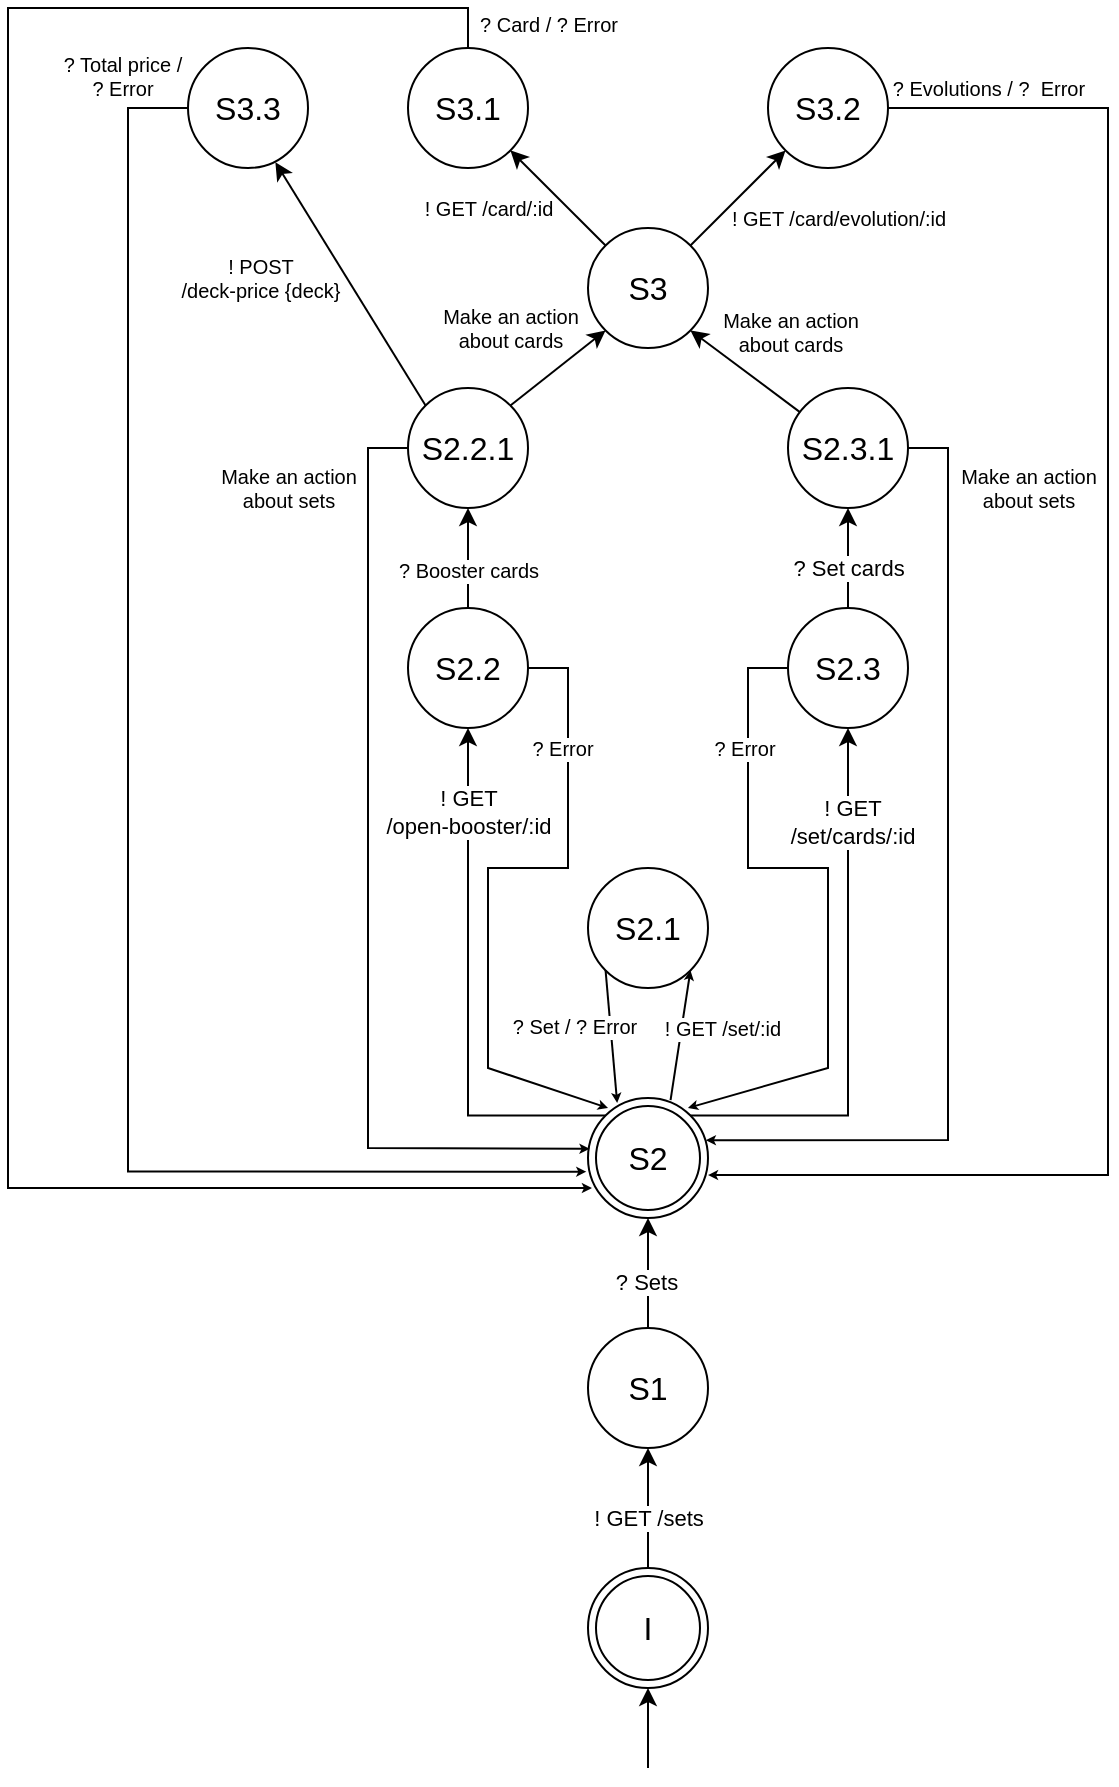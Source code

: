 <mxfile version="22.1.2" type="device">
  <diagram name="Page-1" id="J8fZc90PBT1qO0DWgf4Q">
    <mxGraphModel dx="1195" dy="809" grid="1" gridSize="10" guides="1" tooltips="1" connect="1" arrows="1" fold="1" page="1" pageScale="1" pageWidth="827" pageHeight="1169" math="0" shadow="0">
      <root>
        <mxCell id="0" />
        <mxCell id="1" parent="0" />
        <mxCell id="WSWHWqj17P2bj2SfIeIW-4" style="edgeStyle=orthogonalEdgeStyle;rounded=0;orthogonalLoop=1;jettySize=auto;html=1;" edge="1" parent="1" source="WSWHWqj17P2bj2SfIeIW-2" target="WSWHWqj17P2bj2SfIeIW-3">
          <mxGeometry relative="1" as="geometry" />
        </mxCell>
        <mxCell id="WSWHWqj17P2bj2SfIeIW-5" value="! GET /sets" style="edgeLabel;html=1;align=center;verticalAlign=middle;resizable=0;points=[];" vertex="1" connectable="0" parent="WSWHWqj17P2bj2SfIeIW-4">
          <mxGeometry x="0.02" relative="1" as="geometry">
            <mxPoint y="5" as="offset" />
          </mxGeometry>
        </mxCell>
        <mxCell id="WSWHWqj17P2bj2SfIeIW-2" value="I" style="ellipse;shape=doubleEllipse;whiteSpace=wrap;html=1;aspect=fixed;fontSize=16;" vertex="1" parent="1">
          <mxGeometry x="660" y="790" width="60" height="60" as="geometry" />
        </mxCell>
        <mxCell id="WSWHWqj17P2bj2SfIeIW-12" value="" style="edgeStyle=orthogonalEdgeStyle;rounded=0;orthogonalLoop=1;jettySize=auto;html=1;" edge="1" parent="1" source="WSWHWqj17P2bj2SfIeIW-3" target="WSWHWqj17P2bj2SfIeIW-10">
          <mxGeometry relative="1" as="geometry" />
        </mxCell>
        <mxCell id="WSWHWqj17P2bj2SfIeIW-13" value="? Sets" style="edgeLabel;html=1;align=center;verticalAlign=middle;resizable=0;points=[];labelBackgroundColor=default;" vertex="1" connectable="0" parent="WSWHWqj17P2bj2SfIeIW-12">
          <mxGeometry x="0.103" y="-1" relative="1" as="geometry">
            <mxPoint x="-2" y="7" as="offset" />
          </mxGeometry>
        </mxCell>
        <mxCell id="WSWHWqj17P2bj2SfIeIW-3" value="S1" style="ellipse;whiteSpace=wrap;html=1;aspect=fixed;fontSize=16;" vertex="1" parent="1">
          <mxGeometry x="660" y="670" width="60" height="60" as="geometry" />
        </mxCell>
        <mxCell id="WSWHWqj17P2bj2SfIeIW-9" value="S2.1" style="ellipse;whiteSpace=wrap;html=1;aspect=fixed;fontSize=16;" vertex="1" parent="1">
          <mxGeometry x="660" y="440" width="60" height="60" as="geometry" />
        </mxCell>
        <mxCell id="WSWHWqj17P2bj2SfIeIW-17" value="" style="edgeStyle=orthogonalEdgeStyle;rounded=0;orthogonalLoop=1;jettySize=auto;html=1;exitX=0;exitY=0;exitDx=0;exitDy=0;entryX=0.5;entryY=1;entryDx=0;entryDy=0;" edge="1" parent="1" source="WSWHWqj17P2bj2SfIeIW-10" target="WSWHWqj17P2bj2SfIeIW-16">
          <mxGeometry relative="1" as="geometry">
            <mxPoint x="660" y="555" as="sourcePoint" />
            <mxPoint x="590" y="350" as="targetPoint" />
          </mxGeometry>
        </mxCell>
        <mxCell id="WSWHWqj17P2bj2SfIeIW-18" value="! GET&lt;br&gt;/open-booster/:id" style="edgeLabel;html=1;align=center;verticalAlign=middle;resizable=0;points=[];" vertex="1" connectable="0" parent="WSWHWqj17P2bj2SfIeIW-17">
          <mxGeometry x="-0.289" y="3" relative="1" as="geometry">
            <mxPoint x="3" y="-127" as="offset" />
          </mxGeometry>
        </mxCell>
        <mxCell id="WSWHWqj17P2bj2SfIeIW-20" style="edgeStyle=orthogonalEdgeStyle;rounded=0;orthogonalLoop=1;jettySize=auto;html=1;entryX=0.5;entryY=1;entryDx=0;entryDy=0;exitX=1;exitY=0;exitDx=0;exitDy=0;" edge="1" parent="1" source="WSWHWqj17P2bj2SfIeIW-10" target="WSWHWqj17P2bj2SfIeIW-19">
          <mxGeometry relative="1" as="geometry" />
        </mxCell>
        <mxCell id="WSWHWqj17P2bj2SfIeIW-21" value="! GET &lt;br&gt;/set/cards/:id" style="edgeLabel;html=1;align=center;verticalAlign=middle;resizable=0;points=[];" vertex="1" connectable="0" parent="WSWHWqj17P2bj2SfIeIW-20">
          <mxGeometry x="-0.2" y="-1" relative="1" as="geometry">
            <mxPoint x="1" y="-117" as="offset" />
          </mxGeometry>
        </mxCell>
        <mxCell id="WSWHWqj17P2bj2SfIeIW-10" value="S2" style="ellipse;shape=doubleEllipse;whiteSpace=wrap;html=1;aspect=fixed;fontSize=16;" vertex="1" parent="1">
          <mxGeometry x="660" y="555" width="60" height="60" as="geometry" />
        </mxCell>
        <mxCell id="WSWHWqj17P2bj2SfIeIW-11" value="" style="endArrow=classic;html=1;rounded=0;entryX=0.5;entryY=1;entryDx=0;entryDy=0;" edge="1" parent="1" target="WSWHWqj17P2bj2SfIeIW-2">
          <mxGeometry width="50" height="50" relative="1" as="geometry">
            <mxPoint x="690" y="890" as="sourcePoint" />
            <mxPoint x="400" y="580" as="targetPoint" />
          </mxGeometry>
        </mxCell>
        <mxCell id="WSWHWqj17P2bj2SfIeIW-38" style="edgeStyle=orthogonalEdgeStyle;rounded=0;orthogonalLoop=1;jettySize=auto;html=1;" edge="1" parent="1" source="WSWHWqj17P2bj2SfIeIW-16" target="WSWHWqj17P2bj2SfIeIW-37">
          <mxGeometry relative="1" as="geometry" />
        </mxCell>
        <mxCell id="WSWHWqj17P2bj2SfIeIW-39" value="? Booster cards" style="edgeLabel;html=1;align=center;verticalAlign=middle;resizable=0;points=[];fontSize=10;" vertex="1" connectable="0" parent="WSWHWqj17P2bj2SfIeIW-38">
          <mxGeometry x="0.103" y="-3" relative="1" as="geometry">
            <mxPoint x="-3" y="8" as="offset" />
          </mxGeometry>
        </mxCell>
        <mxCell id="WSWHWqj17P2bj2SfIeIW-16" value="S2.2" style="ellipse;whiteSpace=wrap;html=1;aspect=fixed;fontSize=16;" vertex="1" parent="1">
          <mxGeometry x="570" y="310" width="60" height="60" as="geometry" />
        </mxCell>
        <mxCell id="WSWHWqj17P2bj2SfIeIW-44" style="edgeStyle=orthogonalEdgeStyle;rounded=0;orthogonalLoop=1;jettySize=auto;html=1;entryX=0.5;entryY=1;entryDx=0;entryDy=0;" edge="1" parent="1" source="WSWHWqj17P2bj2SfIeIW-19" target="WSWHWqj17P2bj2SfIeIW-40">
          <mxGeometry relative="1" as="geometry" />
        </mxCell>
        <mxCell id="WSWHWqj17P2bj2SfIeIW-45" value="? Set cards" style="edgeLabel;html=1;align=center;verticalAlign=middle;resizable=0;points=[];" vertex="1" connectable="0" parent="WSWHWqj17P2bj2SfIeIW-44">
          <mxGeometry x="0.209" relative="1" as="geometry">
            <mxPoint y="10" as="offset" />
          </mxGeometry>
        </mxCell>
        <mxCell id="WSWHWqj17P2bj2SfIeIW-19" value="S2.3" style="ellipse;whiteSpace=wrap;html=1;aspect=fixed;fontSize=16;" vertex="1" parent="1">
          <mxGeometry x="760" y="310" width="60" height="60" as="geometry" />
        </mxCell>
        <mxCell id="WSWHWqj17P2bj2SfIeIW-26" value="S3.2" style="ellipse;whiteSpace=wrap;html=1;aspect=fixed;fontSize=16;" vertex="1" parent="1">
          <mxGeometry x="750" y="30" width="60" height="60" as="geometry" />
        </mxCell>
        <mxCell id="WSWHWqj17P2bj2SfIeIW-27" value="S3.1" style="ellipse;whiteSpace=wrap;html=1;aspect=fixed;fontSize=16;" vertex="1" parent="1">
          <mxGeometry x="570" y="30" width="60" height="60" as="geometry" />
        </mxCell>
        <mxCell id="WSWHWqj17P2bj2SfIeIW-28" value="S3.3" style="ellipse;whiteSpace=wrap;html=1;aspect=fixed;fontSize=16;" vertex="1" parent="1">
          <mxGeometry x="460" y="30" width="60" height="60" as="geometry" />
        </mxCell>
        <mxCell id="WSWHWqj17P2bj2SfIeIW-37" value="S2.2.1" style="ellipse;whiteSpace=wrap;html=1;aspect=fixed;fontSize=16;" vertex="1" parent="1">
          <mxGeometry x="570" y="200" width="60" height="60" as="geometry" />
        </mxCell>
        <mxCell id="WSWHWqj17P2bj2SfIeIW-40" value="S2.3.1" style="ellipse;whiteSpace=wrap;html=1;aspect=fixed;fontSize=16;" vertex="1" parent="1">
          <mxGeometry x="760" y="200" width="60" height="60" as="geometry" />
        </mxCell>
        <mxCell id="WSWHWqj17P2bj2SfIeIW-46" value="" style="endArrow=classic;html=1;rounded=0;endSize=2;exitX=1;exitY=0.5;exitDx=0;exitDy=0;entryX=0.167;entryY=0.083;entryDx=0;entryDy=0;entryPerimeter=0;" edge="1" parent="1" source="WSWHWqj17P2bj2SfIeIW-16" target="WSWHWqj17P2bj2SfIeIW-10">
          <mxGeometry width="50" height="50" relative="1" as="geometry">
            <mxPoint x="590" y="420" as="sourcePoint" />
            <mxPoint x="640" y="370" as="targetPoint" />
            <Array as="points">
              <mxPoint x="650" y="340" />
              <mxPoint x="650" y="440" />
              <mxPoint x="610" y="440" />
              <mxPoint x="610" y="540" />
            </Array>
          </mxGeometry>
        </mxCell>
        <mxCell id="WSWHWqj17P2bj2SfIeIW-49" value="? Error" style="edgeLabel;html=1;align=center;verticalAlign=middle;resizable=0;points=[];fontSize=10;" vertex="1" connectable="0" parent="WSWHWqj17P2bj2SfIeIW-46">
          <mxGeometry x="-0.6" y="1" relative="1" as="geometry">
            <mxPoint x="-4" y="-5" as="offset" />
          </mxGeometry>
        </mxCell>
        <mxCell id="WSWHWqj17P2bj2SfIeIW-48" value="" style="endArrow=classic;html=1;rounded=0;endSize=2;exitX=0;exitY=0.5;exitDx=0;exitDy=0;entryX=0.833;entryY=0.083;entryDx=0;entryDy=0;entryPerimeter=0;" edge="1" parent="1" source="WSWHWqj17P2bj2SfIeIW-19" target="WSWHWqj17P2bj2SfIeIW-10">
          <mxGeometry width="50" height="50" relative="1" as="geometry">
            <mxPoint x="590" y="420" as="sourcePoint" />
            <mxPoint x="640" y="370" as="targetPoint" />
            <Array as="points">
              <mxPoint x="740" y="340" />
              <mxPoint x="740" y="440" />
              <mxPoint x="780" y="440" />
              <mxPoint x="780" y="540" />
            </Array>
          </mxGeometry>
        </mxCell>
        <mxCell id="WSWHWqj17P2bj2SfIeIW-50" value="? Error" style="edgeLabel;html=1;align=center;verticalAlign=middle;resizable=0;points=[];fontSize=10;" vertex="1" connectable="0" parent="WSWHWqj17P2bj2SfIeIW-48">
          <mxGeometry x="-0.566" y="-2" relative="1" as="geometry">
            <mxPoint y="-12" as="offset" />
          </mxGeometry>
        </mxCell>
        <mxCell id="WSWHWqj17P2bj2SfIeIW-51" value="" style="endArrow=classic;html=1;rounded=0;endSize=2;exitX=0;exitY=0.5;exitDx=0;exitDy=0;entryX=0.013;entryY=0.423;entryDx=0;entryDy=0;entryPerimeter=0;" edge="1" parent="1" source="WSWHWqj17P2bj2SfIeIW-37" target="WSWHWqj17P2bj2SfIeIW-10">
          <mxGeometry width="50" height="50" relative="1" as="geometry">
            <mxPoint x="590" y="250" as="sourcePoint" />
            <mxPoint x="640" y="200" as="targetPoint" />
            <Array as="points">
              <mxPoint x="550" y="230" />
              <mxPoint x="550" y="580" />
            </Array>
          </mxGeometry>
        </mxCell>
        <mxCell id="WSWHWqj17P2bj2SfIeIW-52" value="Make an action &lt;br style=&quot;font-size: 10px;&quot;&gt;about sets" style="edgeLabel;html=1;align=center;verticalAlign=middle;resizable=0;points=[];fontSize=10;" vertex="1" connectable="0" parent="WSWHWqj17P2bj2SfIeIW-51">
          <mxGeometry x="-0.747" y="-2" relative="1" as="geometry">
            <mxPoint x="-38" y="-21" as="offset" />
          </mxGeometry>
        </mxCell>
        <mxCell id="WSWHWqj17P2bj2SfIeIW-53" value="" style="endArrow=classic;html=1;rounded=0;endSize=2;exitX=1;exitY=0.5;exitDx=0;exitDy=0;entryX=0.982;entryY=0.352;entryDx=0;entryDy=0;entryPerimeter=0;" edge="1" parent="1" source="WSWHWqj17P2bj2SfIeIW-40" target="WSWHWqj17P2bj2SfIeIW-10">
          <mxGeometry width="50" height="50" relative="1" as="geometry">
            <mxPoint x="590" y="360" as="sourcePoint" />
            <mxPoint x="640" y="310" as="targetPoint" />
            <Array as="points">
              <mxPoint x="840" y="230" />
              <mxPoint x="840" y="576" />
            </Array>
          </mxGeometry>
        </mxCell>
        <mxCell id="WSWHWqj17P2bj2SfIeIW-54" value="Make an action&lt;br style=&quot;border-color: var(--border-color); font-size: 10px;&quot;&gt;&lt;span style=&quot;font-size: 10px;&quot;&gt;about sets&lt;/span&gt;" style="edgeLabel;html=1;align=center;verticalAlign=middle;resizable=0;points=[];fontSize=10;" vertex="1" connectable="0" parent="WSWHWqj17P2bj2SfIeIW-53">
          <mxGeometry x="-0.787" y="-2" relative="1" as="geometry">
            <mxPoint x="42" y="-12" as="offset" />
          </mxGeometry>
        </mxCell>
        <mxCell id="WSWHWqj17P2bj2SfIeIW-55" value="S3" style="ellipse;whiteSpace=wrap;html=1;aspect=fixed;fontSize=16;" vertex="1" parent="1">
          <mxGeometry x="660" y="120" width="60" height="60" as="geometry" />
        </mxCell>
        <mxCell id="WSWHWqj17P2bj2SfIeIW-56" value="" style="endArrow=classic;html=1;rounded=0;exitX=1;exitY=0;exitDx=0;exitDy=0;entryX=0;entryY=1;entryDx=0;entryDy=0;" edge="1" parent="1" source="WSWHWqj17P2bj2SfIeIW-37" target="WSWHWqj17P2bj2SfIeIW-55">
          <mxGeometry width="50" height="50" relative="1" as="geometry">
            <mxPoint x="590" y="190" as="sourcePoint" />
            <mxPoint x="640" y="140" as="targetPoint" />
          </mxGeometry>
        </mxCell>
        <mxCell id="WSWHWqj17P2bj2SfIeIW-57" value="Make an action &lt;br style=&quot;font-size: 10px;&quot;&gt;about cards" style="edgeLabel;html=1;align=center;verticalAlign=middle;resizable=0;points=[];fontSize=10;labelBackgroundColor=none;" vertex="1" connectable="0" parent="WSWHWqj17P2bj2SfIeIW-56">
          <mxGeometry x="0.233" y="-1" relative="1" as="geometry">
            <mxPoint x="-31" y="-17" as="offset" />
          </mxGeometry>
        </mxCell>
        <mxCell id="WSWHWqj17P2bj2SfIeIW-58" value="" style="endArrow=classic;html=1;rounded=0;entryX=1;entryY=1;entryDx=0;entryDy=0;" edge="1" parent="1" source="WSWHWqj17P2bj2SfIeIW-40" target="WSWHWqj17P2bj2SfIeIW-55">
          <mxGeometry width="50" height="50" relative="1" as="geometry">
            <mxPoint x="631" y="219" as="sourcePoint" />
            <mxPoint x="679" y="181" as="targetPoint" />
          </mxGeometry>
        </mxCell>
        <mxCell id="WSWHWqj17P2bj2SfIeIW-59" value="Make an action &lt;br style=&quot;font-size: 10px;&quot;&gt;about cards" style="edgeLabel;html=1;align=center;verticalAlign=middle;resizable=0;points=[];fontSize=10;labelBackgroundColor=none;" vertex="1" connectable="0" parent="WSWHWqj17P2bj2SfIeIW-58">
          <mxGeometry x="0.233" y="-1" relative="1" as="geometry">
            <mxPoint x="28" y="-14" as="offset" />
          </mxGeometry>
        </mxCell>
        <mxCell id="WSWHWqj17P2bj2SfIeIW-60" value="" style="endArrow=classic;html=1;rounded=0;exitX=0;exitY=0;exitDx=0;exitDy=0;entryX=1;entryY=1;entryDx=0;entryDy=0;" edge="1" parent="1" source="WSWHWqj17P2bj2SfIeIW-55" target="WSWHWqj17P2bj2SfIeIW-27">
          <mxGeometry width="50" height="50" relative="1" as="geometry">
            <mxPoint x="631" y="219" as="sourcePoint" />
            <mxPoint x="679" y="181" as="targetPoint" />
          </mxGeometry>
        </mxCell>
        <mxCell id="WSWHWqj17P2bj2SfIeIW-61" value="! GET /card/:id" style="edgeLabel;html=1;align=center;verticalAlign=middle;resizable=0;points=[];fontSize=10;labelBackgroundColor=none;" vertex="1" connectable="0" parent="WSWHWqj17P2bj2SfIeIW-60">
          <mxGeometry x="0.233" y="-1" relative="1" as="geometry">
            <mxPoint x="-30" y="11" as="offset" />
          </mxGeometry>
        </mxCell>
        <mxCell id="WSWHWqj17P2bj2SfIeIW-62" value="" style="endArrow=classic;html=1;rounded=0;exitX=1;exitY=0;exitDx=0;exitDy=0;entryX=0;entryY=1;entryDx=0;entryDy=0;" edge="1" parent="1" source="WSWHWqj17P2bj2SfIeIW-55" target="WSWHWqj17P2bj2SfIeIW-26">
          <mxGeometry width="50" height="50" relative="1" as="geometry">
            <mxPoint x="679" y="139" as="sourcePoint" />
            <mxPoint x="631" y="91" as="targetPoint" />
          </mxGeometry>
        </mxCell>
        <mxCell id="WSWHWqj17P2bj2SfIeIW-63" value="! GET /card/evolution/:id" style="edgeLabel;html=1;align=center;verticalAlign=middle;resizable=0;points=[];fontSize=10;labelBackgroundColor=none;" vertex="1" connectable="0" parent="WSWHWqj17P2bj2SfIeIW-62">
          <mxGeometry x="0.233" y="-1" relative="1" as="geometry">
            <mxPoint x="43" y="15" as="offset" />
          </mxGeometry>
        </mxCell>
        <mxCell id="WSWHWqj17P2bj2SfIeIW-64" value="" style="endArrow=classic;html=1;rounded=0;exitX=0;exitY=0;exitDx=0;exitDy=0;entryX=0.728;entryY=0.951;entryDx=0;entryDy=0;entryPerimeter=0;" edge="1" parent="1" source="WSWHWqj17P2bj2SfIeIW-37" target="WSWHWqj17P2bj2SfIeIW-28">
          <mxGeometry width="50" height="50" relative="1" as="geometry">
            <mxPoint x="679" y="139" as="sourcePoint" />
            <mxPoint x="631" y="91" as="targetPoint" />
          </mxGeometry>
        </mxCell>
        <mxCell id="WSWHWqj17P2bj2SfIeIW-65" value="! POST &lt;br&gt;/deck-price {deck}" style="edgeLabel;html=1;align=center;verticalAlign=middle;resizable=0;points=[];fontSize=10;labelBackgroundColor=none;" vertex="1" connectable="0" parent="WSWHWqj17P2bj2SfIeIW-64">
          <mxGeometry x="0.233" y="-1" relative="1" as="geometry">
            <mxPoint x="-38" y="11" as="offset" />
          </mxGeometry>
        </mxCell>
        <mxCell id="WSWHWqj17P2bj2SfIeIW-66" style="edgeStyle=orthogonalEdgeStyle;rounded=0;orthogonalLoop=1;jettySize=auto;html=1;entryX=1;entryY=0.642;entryDx=0;entryDy=0;entryPerimeter=0;endSize=2;" edge="1" parent="1" source="WSWHWqj17P2bj2SfIeIW-26" target="WSWHWqj17P2bj2SfIeIW-10">
          <mxGeometry relative="1" as="geometry">
            <Array as="points">
              <mxPoint x="920" y="60" />
              <mxPoint x="920" y="594" />
            </Array>
          </mxGeometry>
        </mxCell>
        <mxCell id="WSWHWqj17P2bj2SfIeIW-67" value="? Evolutions / ?&amp;nbsp; Error" style="edgeLabel;html=1;align=center;verticalAlign=middle;resizable=0;points=[];fontSize=10;" vertex="1" connectable="0" parent="WSWHWqj17P2bj2SfIeIW-66">
          <mxGeometry x="-0.759" y="1" relative="1" as="geometry">
            <mxPoint x="-52" y="-9" as="offset" />
          </mxGeometry>
        </mxCell>
        <mxCell id="WSWHWqj17P2bj2SfIeIW-68" style="edgeStyle=orthogonalEdgeStyle;rounded=0;orthogonalLoop=1;jettySize=auto;html=1;entryX=-0.014;entryY=0.614;entryDx=0;entryDy=0;entryPerimeter=0;endSize=2;" edge="1" parent="1" source="WSWHWqj17P2bj2SfIeIW-28" target="WSWHWqj17P2bj2SfIeIW-10">
          <mxGeometry relative="1" as="geometry">
            <Array as="points">
              <mxPoint x="430" y="60" />
              <mxPoint x="430" y="592" />
            </Array>
          </mxGeometry>
        </mxCell>
        <mxCell id="WSWHWqj17P2bj2SfIeIW-69" value="? Total price / &lt;br&gt;? Error" style="edgeLabel;html=1;align=center;verticalAlign=middle;resizable=0;points=[];fontSize=10;" vertex="1" connectable="0" parent="WSWHWqj17P2bj2SfIeIW-68">
          <mxGeometry x="-0.825" y="-3" relative="1" as="geometry">
            <mxPoint y="-55" as="offset" />
          </mxGeometry>
        </mxCell>
        <mxCell id="WSWHWqj17P2bj2SfIeIW-70" style="edgeStyle=orthogonalEdgeStyle;rounded=0;orthogonalLoop=1;jettySize=auto;html=1;endSize=2;entryX=0.033;entryY=0.75;entryDx=0;entryDy=0;entryPerimeter=0;" edge="1" parent="1" source="WSWHWqj17P2bj2SfIeIW-27" target="WSWHWqj17P2bj2SfIeIW-10">
          <mxGeometry relative="1" as="geometry">
            <mxPoint x="640" y="600" as="targetPoint" />
            <Array as="points">
              <mxPoint x="600" y="10" />
              <mxPoint x="370" y="10" />
              <mxPoint x="370" y="600" />
            </Array>
          </mxGeometry>
        </mxCell>
        <mxCell id="WSWHWqj17P2bj2SfIeIW-71" value="? Card / ? Error" style="edgeLabel;html=1;align=center;verticalAlign=middle;resizable=0;points=[];fontSize=10;" vertex="1" connectable="0" parent="WSWHWqj17P2bj2SfIeIW-70">
          <mxGeometry x="-0.935" y="1" relative="1" as="geometry">
            <mxPoint x="57" y="7" as="offset" />
          </mxGeometry>
        </mxCell>
        <mxCell id="WSWHWqj17P2bj2SfIeIW-74" value="" style="endArrow=classic;html=1;rounded=0;exitX=0.688;exitY=0.018;exitDx=0;exitDy=0;exitPerimeter=0;entryX=1;entryY=1;entryDx=0;entryDy=0;endSize=2;" edge="1" parent="1" source="WSWHWqj17P2bj2SfIeIW-10" target="WSWHWqj17P2bj2SfIeIW-9">
          <mxGeometry width="50" height="50" relative="1" as="geometry">
            <mxPoint x="620" y="490" as="sourcePoint" />
            <mxPoint x="670" y="440" as="targetPoint" />
          </mxGeometry>
        </mxCell>
        <mxCell id="WSWHWqj17P2bj2SfIeIW-75" value="! GET /set/:id" style="edgeLabel;html=1;align=center;verticalAlign=middle;resizable=0;points=[];fontSize=10;" vertex="1" connectable="0" parent="WSWHWqj17P2bj2SfIeIW-74">
          <mxGeometry x="0.162" relative="1" as="geometry">
            <mxPoint x="20" y="1" as="offset" />
          </mxGeometry>
        </mxCell>
        <mxCell id="WSWHWqj17P2bj2SfIeIW-76" value="" style="endArrow=classic;html=1;rounded=0;endSize=2;entryX=0.243;entryY=0.041;entryDx=0;entryDy=0;entryPerimeter=0;exitX=0;exitY=1;exitDx=0;exitDy=0;" edge="1" parent="1" source="WSWHWqj17P2bj2SfIeIW-9" target="WSWHWqj17P2bj2SfIeIW-10">
          <mxGeometry width="50" height="50" relative="1" as="geometry">
            <mxPoint x="650" y="510" as="sourcePoint" />
            <mxPoint x="670" y="440" as="targetPoint" />
          </mxGeometry>
        </mxCell>
        <mxCell id="WSWHWqj17P2bj2SfIeIW-77" value="? Set / ? Error" style="edgeLabel;html=1;align=center;verticalAlign=middle;resizable=0;points=[];fontSize=10;" vertex="1" connectable="0" parent="WSWHWqj17P2bj2SfIeIW-76">
          <mxGeometry x="-0.219" y="1" relative="1" as="geometry">
            <mxPoint x="-19" y="2" as="offset" />
          </mxGeometry>
        </mxCell>
      </root>
    </mxGraphModel>
  </diagram>
</mxfile>
